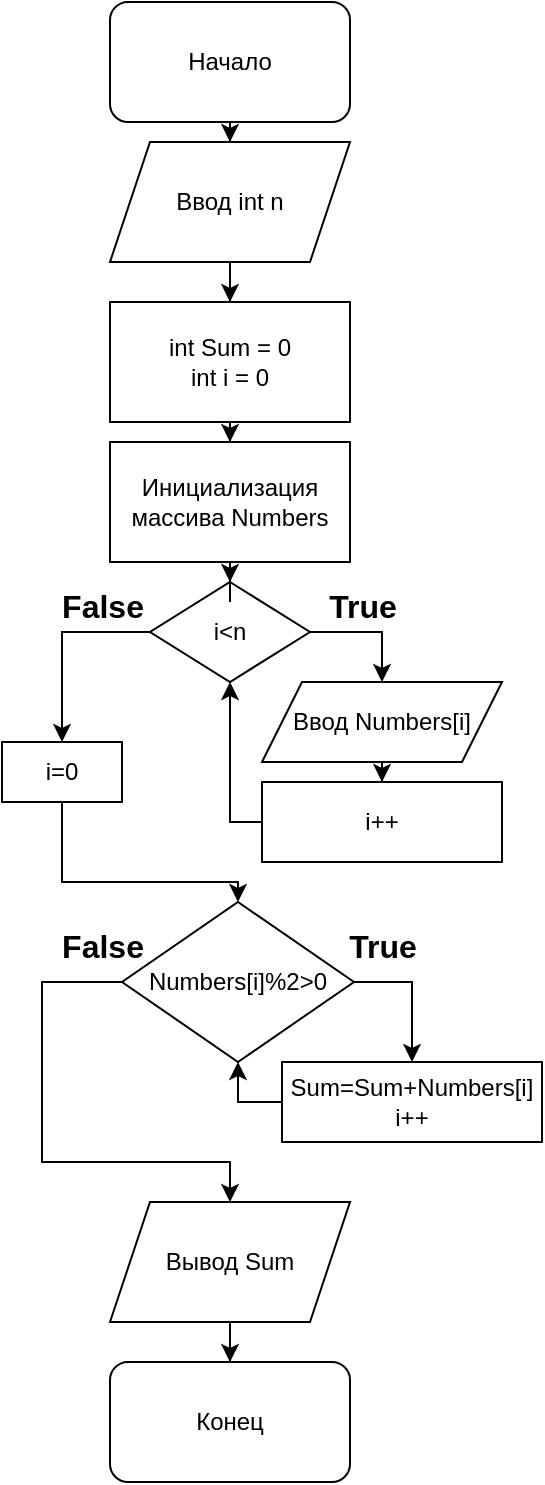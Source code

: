 <mxfile version="16.6.4" type="github">
  <diagram id="iveiWliWJW5Tzlyiqgc9" name="Page-1">
    <mxGraphModel dx="1243" dy="671" grid="1" gridSize="10" guides="1" tooltips="1" connect="1" arrows="1" fold="1" page="1" pageScale="1" pageWidth="827" pageHeight="1169" math="0" shadow="0">
      <root>
        <mxCell id="0" />
        <mxCell id="1" parent="0" />
        <mxCell id="_gGlujwDsqaPPNG5v2Hd-7" style="edgeStyle=orthogonalEdgeStyle;rounded=0;orthogonalLoop=1;jettySize=auto;html=1;" edge="1" parent="1" source="_gGlujwDsqaPPNG5v2Hd-1" target="_gGlujwDsqaPPNG5v2Hd-6">
          <mxGeometry relative="1" as="geometry" />
        </mxCell>
        <mxCell id="_gGlujwDsqaPPNG5v2Hd-1" value="Начало" style="rounded=1;whiteSpace=wrap;html=1;" vertex="1" parent="1">
          <mxGeometry x="354" y="60" width="120" height="60" as="geometry" />
        </mxCell>
        <mxCell id="_gGlujwDsqaPPNG5v2Hd-12" style="edgeStyle=orthogonalEdgeStyle;rounded=0;orthogonalLoop=1;jettySize=auto;html=1;" edge="1" parent="1" source="_gGlujwDsqaPPNG5v2Hd-3" target="_gGlujwDsqaPPNG5v2Hd-10">
          <mxGeometry relative="1" as="geometry" />
        </mxCell>
        <mxCell id="_gGlujwDsqaPPNG5v2Hd-3" value="int Sum = 0&lt;br&gt;int i = 0" style="rounded=0;whiteSpace=wrap;html=1;" vertex="1" parent="1">
          <mxGeometry x="354" y="210" width="120" height="60" as="geometry" />
        </mxCell>
        <mxCell id="_gGlujwDsqaPPNG5v2Hd-16" style="edgeStyle=orthogonalEdgeStyle;rounded=0;orthogonalLoop=1;jettySize=auto;html=1;exitX=1;exitY=0.5;exitDx=0;exitDy=0;" edge="1" parent="1" source="_gGlujwDsqaPPNG5v2Hd-5" target="_gGlujwDsqaPPNG5v2Hd-15">
          <mxGeometry relative="1" as="geometry">
            <mxPoint x="460" y="370" as="sourcePoint" />
            <Array as="points">
              <mxPoint x="490" y="375" />
            </Array>
          </mxGeometry>
        </mxCell>
        <mxCell id="_gGlujwDsqaPPNG5v2Hd-22" style="edgeStyle=orthogonalEdgeStyle;rounded=0;orthogonalLoop=1;jettySize=auto;html=1;entryX=0.5;entryY=0;entryDx=0;entryDy=0;" edge="1" parent="1" source="_gGlujwDsqaPPNG5v2Hd-5" target="_gGlujwDsqaPPNG5v2Hd-21">
          <mxGeometry relative="1" as="geometry" />
        </mxCell>
        <mxCell id="_gGlujwDsqaPPNG5v2Hd-5" value="i&amp;lt;n" style="rhombus;whiteSpace=wrap;html=1;" vertex="1" parent="1">
          <mxGeometry x="374" y="350" width="80" height="50" as="geometry" />
        </mxCell>
        <mxCell id="_gGlujwDsqaPPNG5v2Hd-8" style="edgeStyle=orthogonalEdgeStyle;rounded=0;orthogonalLoop=1;jettySize=auto;html=1;" edge="1" parent="1" source="_gGlujwDsqaPPNG5v2Hd-6" target="_gGlujwDsqaPPNG5v2Hd-3">
          <mxGeometry relative="1" as="geometry" />
        </mxCell>
        <mxCell id="_gGlujwDsqaPPNG5v2Hd-6" value="Ввод int n" style="shape=parallelogram;perimeter=parallelogramPerimeter;whiteSpace=wrap;html=1;fixedSize=1;" vertex="1" parent="1">
          <mxGeometry x="354" y="130" width="120" height="60" as="geometry" />
        </mxCell>
        <mxCell id="_gGlujwDsqaPPNG5v2Hd-13" style="edgeStyle=orthogonalEdgeStyle;rounded=0;orthogonalLoop=1;jettySize=auto;html=1;entryX=0.5;entryY=0;entryDx=0;entryDy=0;" edge="1" parent="1" source="_gGlujwDsqaPPNG5v2Hd-10" target="_gGlujwDsqaPPNG5v2Hd-5">
          <mxGeometry relative="1" as="geometry" />
        </mxCell>
        <mxCell id="_gGlujwDsqaPPNG5v2Hd-10" value="Инициализация массива Numbers" style="rounded=0;whiteSpace=wrap;html=1;" vertex="1" parent="1">
          <mxGeometry x="354" y="280" width="120" height="60" as="geometry" />
        </mxCell>
        <mxCell id="_gGlujwDsqaPPNG5v2Hd-18" style="edgeStyle=orthogonalEdgeStyle;rounded=0;orthogonalLoop=1;jettySize=auto;html=1;entryX=0.5;entryY=0;entryDx=0;entryDy=0;" edge="1" parent="1" source="_gGlujwDsqaPPNG5v2Hd-15" target="_gGlujwDsqaPPNG5v2Hd-17">
          <mxGeometry relative="1" as="geometry" />
        </mxCell>
        <mxCell id="_gGlujwDsqaPPNG5v2Hd-15" value="Ввод Numbers[i]" style="shape=parallelogram;perimeter=parallelogramPerimeter;whiteSpace=wrap;html=1;fixedSize=1;" vertex="1" parent="1">
          <mxGeometry x="430" y="400" width="120" height="40" as="geometry" />
        </mxCell>
        <mxCell id="_gGlujwDsqaPPNG5v2Hd-19" style="edgeStyle=orthogonalEdgeStyle;rounded=0;orthogonalLoop=1;jettySize=auto;html=1;entryX=0.5;entryY=1;entryDx=0;entryDy=0;" edge="1" parent="1" source="_gGlujwDsqaPPNG5v2Hd-17" target="_gGlujwDsqaPPNG5v2Hd-5">
          <mxGeometry relative="1" as="geometry">
            <Array as="points">
              <mxPoint x="414" y="470" />
            </Array>
          </mxGeometry>
        </mxCell>
        <mxCell id="_gGlujwDsqaPPNG5v2Hd-17" value="i++" style="rounded=0;whiteSpace=wrap;html=1;" vertex="1" parent="1">
          <mxGeometry x="430" y="450" width="120" height="40" as="geometry" />
        </mxCell>
        <mxCell id="_gGlujwDsqaPPNG5v2Hd-25" style="edgeStyle=orthogonalEdgeStyle;rounded=0;orthogonalLoop=1;jettySize=auto;html=1;entryX=0.5;entryY=0;entryDx=0;entryDy=0;" edge="1" parent="1" source="_gGlujwDsqaPPNG5v2Hd-20" target="_gGlujwDsqaPPNG5v2Hd-24">
          <mxGeometry relative="1" as="geometry">
            <Array as="points">
              <mxPoint x="505" y="550" />
            </Array>
          </mxGeometry>
        </mxCell>
        <mxCell id="_gGlujwDsqaPPNG5v2Hd-28" style="edgeStyle=orthogonalEdgeStyle;rounded=0;orthogonalLoop=1;jettySize=auto;html=1;entryX=0.5;entryY=0;entryDx=0;entryDy=0;" edge="1" parent="1" source="_gGlujwDsqaPPNG5v2Hd-20" target="_gGlujwDsqaPPNG5v2Hd-27">
          <mxGeometry relative="1" as="geometry">
            <Array as="points">
              <mxPoint x="320" y="550" />
              <mxPoint x="320" y="640" />
              <mxPoint x="414" y="640" />
            </Array>
          </mxGeometry>
        </mxCell>
        <mxCell id="_gGlujwDsqaPPNG5v2Hd-20" value="Numbers[i]%2&amp;gt;0" style="rhombus;whiteSpace=wrap;html=1;" vertex="1" parent="1">
          <mxGeometry x="360" y="510" width="116" height="80" as="geometry" />
        </mxCell>
        <mxCell id="_gGlujwDsqaPPNG5v2Hd-23" style="edgeStyle=orthogonalEdgeStyle;rounded=0;orthogonalLoop=1;jettySize=auto;html=1;entryX=0.5;entryY=0;entryDx=0;entryDy=0;" edge="1" parent="1" source="_gGlujwDsqaPPNG5v2Hd-21" target="_gGlujwDsqaPPNG5v2Hd-20">
          <mxGeometry relative="1" as="geometry">
            <Array as="points">
              <mxPoint x="330" y="500" />
              <mxPoint x="418" y="500" />
            </Array>
          </mxGeometry>
        </mxCell>
        <mxCell id="_gGlujwDsqaPPNG5v2Hd-21" value="i=0" style="rounded=0;whiteSpace=wrap;html=1;" vertex="1" parent="1">
          <mxGeometry x="300" y="430" width="60" height="30" as="geometry" />
        </mxCell>
        <mxCell id="_gGlujwDsqaPPNG5v2Hd-26" style="edgeStyle=orthogonalEdgeStyle;rounded=0;orthogonalLoop=1;jettySize=auto;html=1;entryX=0.5;entryY=1;entryDx=0;entryDy=0;" edge="1" parent="1" source="_gGlujwDsqaPPNG5v2Hd-24" target="_gGlujwDsqaPPNG5v2Hd-20">
          <mxGeometry relative="1" as="geometry">
            <Array as="points">
              <mxPoint x="418" y="610" />
            </Array>
          </mxGeometry>
        </mxCell>
        <mxCell id="_gGlujwDsqaPPNG5v2Hd-24" value="Sum=Sum+Numbers[i]&lt;br&gt;i++" style="rounded=0;whiteSpace=wrap;html=1;" vertex="1" parent="1">
          <mxGeometry x="440" y="590" width="130" height="40" as="geometry" />
        </mxCell>
        <mxCell id="_gGlujwDsqaPPNG5v2Hd-30" style="edgeStyle=orthogonalEdgeStyle;rounded=0;orthogonalLoop=1;jettySize=auto;html=1;" edge="1" parent="1" source="_gGlujwDsqaPPNG5v2Hd-27" target="_gGlujwDsqaPPNG5v2Hd-29">
          <mxGeometry relative="1" as="geometry" />
        </mxCell>
        <mxCell id="_gGlujwDsqaPPNG5v2Hd-27" value="Вывод Sum" style="shape=parallelogram;perimeter=parallelogramPerimeter;whiteSpace=wrap;html=1;fixedSize=1;" vertex="1" parent="1">
          <mxGeometry x="354" y="660" width="120" height="60" as="geometry" />
        </mxCell>
        <mxCell id="_gGlujwDsqaPPNG5v2Hd-29" value="Конец" style="rounded=1;whiteSpace=wrap;html=1;" vertex="1" parent="1">
          <mxGeometry x="354" y="740" width="120" height="60" as="geometry" />
        </mxCell>
        <mxCell id="_gGlujwDsqaPPNG5v2Hd-31" value="&lt;font style=&quot;font-size: 16px&quot;&gt;True&lt;/font&gt;" style="text;strokeColor=none;fillColor=none;html=1;fontSize=24;fontStyle=1;verticalAlign=middle;align=center;" vertex="1" parent="1">
          <mxGeometry x="440" y="510" width="100" height="40" as="geometry" />
        </mxCell>
        <mxCell id="_gGlujwDsqaPPNG5v2Hd-32" value="&lt;font style=&quot;font-size: 16px&quot;&gt;True&lt;/font&gt;" style="text;strokeColor=none;fillColor=none;html=1;fontSize=24;fontStyle=1;verticalAlign=middle;align=center;" vertex="1" parent="1">
          <mxGeometry x="430" y="340" width="100" height="40" as="geometry" />
        </mxCell>
        <mxCell id="_gGlujwDsqaPPNG5v2Hd-33" value="&lt;span style=&quot;font-size: 16px&quot;&gt;False&lt;/span&gt;" style="text;strokeColor=none;fillColor=none;html=1;fontSize=24;fontStyle=1;verticalAlign=middle;align=center;" vertex="1" parent="1">
          <mxGeometry x="300" y="340" width="100" height="40" as="geometry" />
        </mxCell>
        <mxCell id="_gGlujwDsqaPPNG5v2Hd-34" value="&lt;span style=&quot;font-size: 16px&quot;&gt;False&lt;/span&gt;" style="text;strokeColor=none;fillColor=none;html=1;fontSize=24;fontStyle=1;verticalAlign=middle;align=center;" vertex="1" parent="1">
          <mxGeometry x="300" y="510" width="100" height="40" as="geometry" />
        </mxCell>
      </root>
    </mxGraphModel>
  </diagram>
</mxfile>
